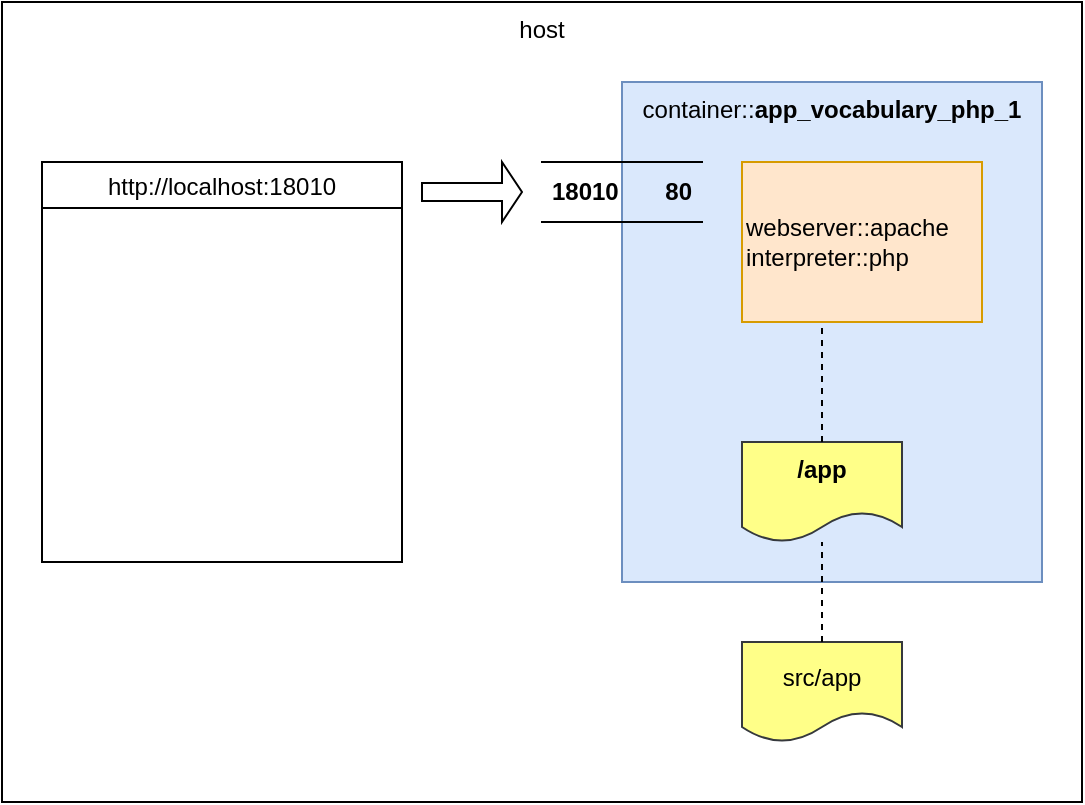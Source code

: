 <mxfile version="12.3.2" type="device" pages="1"><diagram id="S3DAaX7CZystRkgNO0v8" name="docker"><mxGraphModel dx="1024" dy="592" grid="1" gridSize="10" guides="1" tooltips="1" connect="1" arrows="1" fold="1" page="1" pageScale="1" pageWidth="1169" pageHeight="827" math="0" shadow="0"><root><mxCell id="0"/><mxCell id="1" parent="0"/><mxCell id="galIRmG7dp4CKhzxWDdc-1" value="host" style="rounded=0;whiteSpace=wrap;html=1;verticalAlign=top;align=center;" parent="1" vertex="1"><mxGeometry x="40" y="40" width="540" height="400" as="geometry"/></mxCell><mxCell id="galIRmG7dp4CKhzxWDdc-2" value="container::&lt;b&gt;app_vocabulary_php_1&lt;/b&gt;" style="rounded=0;whiteSpace=wrap;html=1;align=center;verticalAlign=top;fillColor=#dae8fc;strokeColor=#6c8ebf;" parent="1" vertex="1"><mxGeometry x="350" y="80" width="210" height="250" as="geometry"/></mxCell><mxCell id="galIRmG7dp4CKhzxWDdc-3" value="http://localhost:18010" style="swimlane;align=center;fontStyle=0" parent="1" vertex="1"><mxGeometry x="60" y="120" width="180" height="200" as="geometry"/></mxCell><mxCell id="galIRmG7dp4CKhzxWDdc-4" value="18010&amp;nbsp; &amp;nbsp; &amp;nbsp; &amp;nbsp;80" style="shape=partialRectangle;whiteSpace=wrap;html=1;left=0;right=0;fillColor=none;align=center;fontStyle=1" parent="1" vertex="1"><mxGeometry x="310" y="120" width="80" height="30" as="geometry"/></mxCell><mxCell id="galIRmG7dp4CKhzxWDdc-5" value="" style="shape=singleArrow;whiteSpace=wrap;html=1;align=center;" parent="1" vertex="1"><mxGeometry x="250" y="120" width="50" height="30" as="geometry"/></mxCell><mxCell id="galIRmG7dp4CKhzxWDdc-8" value="src/app" style="shape=document;whiteSpace=wrap;html=1;boundedLbl=1;align=center;fillColor=#ffff88;strokeColor=#36393d;" parent="1" vertex="1"><mxGeometry x="410" y="360" width="80" height="50" as="geometry"/></mxCell><mxCell id="galIRmG7dp4CKhzxWDdc-11" value="/app" style="shape=document;whiteSpace=wrap;html=1;boundedLbl=1;align=center;verticalAlign=top;fillColor=#ffff88;strokeColor=#36393d;fontStyle=1" parent="1" vertex="1"><mxGeometry x="410" y="260" width="80" height="50" as="geometry"/></mxCell><mxCell id="galIRmG7dp4CKhzxWDdc-12" value="" style="endArrow=none;dashed=1;html=1;exitX=0.5;exitY=0;exitDx=0;exitDy=0;" parent="1" source="galIRmG7dp4CKhzxWDdc-8" target="galIRmG7dp4CKhzxWDdc-11" edge="1"><mxGeometry width="50" height="50" relative="1" as="geometry"><mxPoint x="40" y="520" as="sourcePoint"/><mxPoint x="90" y="470" as="targetPoint"/></mxGeometry></mxCell><mxCell id="galIRmG7dp4CKhzxWDdc-13" value="" style="endArrow=none;dashed=1;html=1;exitX=0.5;exitY=0;exitDx=0;exitDy=0;" parent="1" source="galIRmG7dp4CKhzxWDdc-11" edge="1"><mxGeometry width="50" height="50" relative="1" as="geometry"><mxPoint x="40" y="520" as="sourcePoint"/><mxPoint x="450" y="200" as="targetPoint"/></mxGeometry></mxCell><mxCell id="galIRmG7dp4CKhzxWDdc-14" value="&lt;span style=&quot;text-align: center ; white-space: normal&quot;&gt;webserver::apache&lt;/span&gt;&lt;br style=&quot;text-align: center ; white-space: normal&quot;&gt;&lt;span style=&quot;text-align: center ; white-space: normal&quot;&gt;interpreter::php&lt;/span&gt;" style="rounded=0;whiteSpace=wrap;html=1;align=left;fillColor=#ffe6cc;strokeColor=#d79b00;" parent="1" vertex="1"><mxGeometry x="410" y="120" width="120" height="80" as="geometry"/></mxCell></root></mxGraphModel></diagram></mxfile>